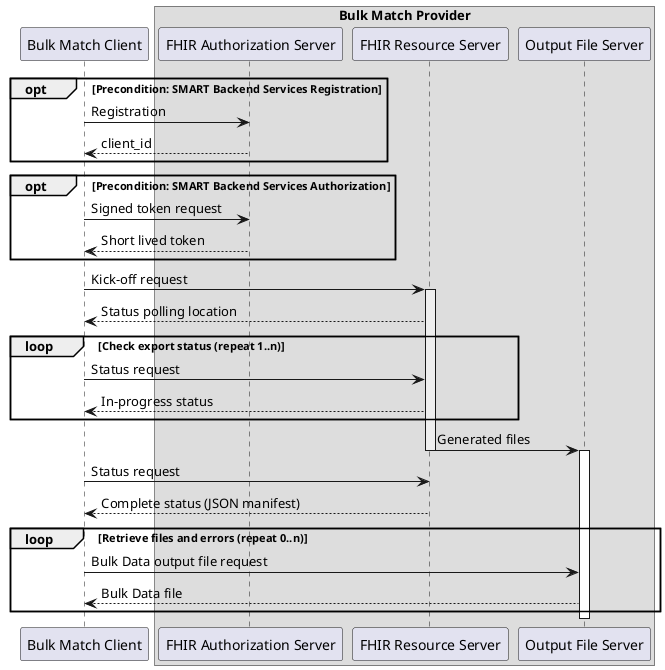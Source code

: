 @startuml
participant APP as "Bulk Match Client"
box Bulk Match Provider
participant "FHIR Authorization Server" as AUTH
participant "FHIR Resource Server" as FHIR
participant "Output File Server" as FILE
end box
opt  Precondition: SMART Backend Services Registration
    APP -> AUTH: Registration
   return client_id
end
opt  Precondition: SMART Backend Services Authorization
    APP -> AUTH: Signed token request
   return Short lived token
end
APP -> FHIR: Kick-off request
activate FHIR #eee
FHIR --> APP: Status polling location
loop Check export status (repeat 1..n)
  APP -> FHIR: Status request
  FHIR --> APP: In-progress status
end
FHIR -> FILE: Generated files
deactivate FHIR
activate FILE
APP -> FHIR: Status request
FHIR --> APP: Complete status (JSON manifest)
loop Retrieve files and errors (repeat 0..n)
  APP -> FILE: Bulk Data output file request
  FILE --> APP: Bulk Data file
end
deactivate FILE #eee
@enduml